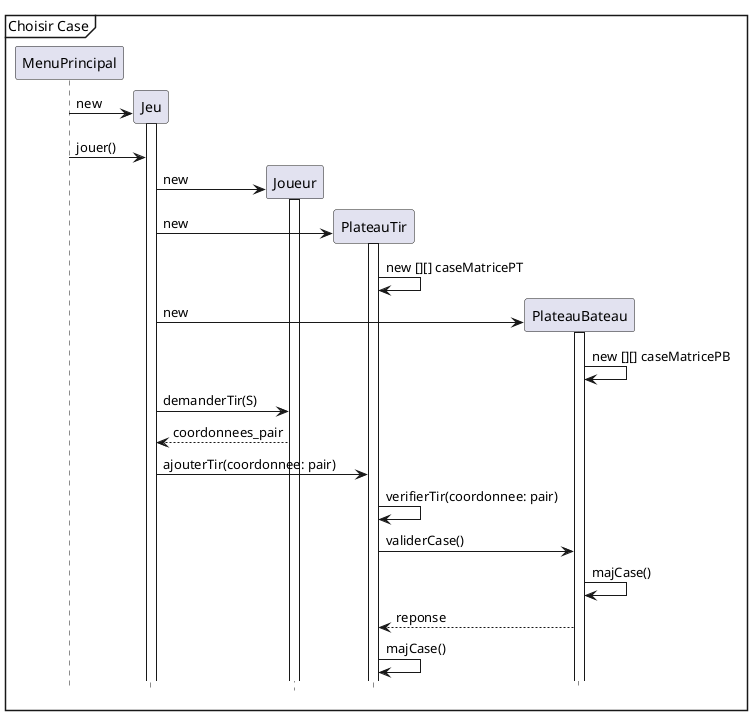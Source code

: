 @startuml

hide footbox

mainframe Choisir Case

participant MenuPrincipal
create Jeu
MenuPrincipal -> Jeu : new
activate Jeu
MenuPrincipal -> Jeu : jouer()
create Joueur
Jeu -> Joueur : new
activate Joueur
create PlateauTir
Jeu -> PlateauTir : new
activate PlateauTir
PlateauTir -> PlateauTir : new [][] caseMatricePT
create PlateauBateau
Jeu -> PlateauBateau : new
activate PlateauBateau
PlateauBateau -> PlateauBateau : new [][] caseMatricePB
Jeu -> Joueur : demanderTir(S)
Joueur --> Jeu : coordonnees_pair
Jeu -> PlateauTir : ajouterTir(coordonnee: pair)
PlateauTir -> PlateauTir : verifierTir(coordonnee: pair)
PlateauTir -> PlateauBateau : validerCase()
PlateauBateau -> PlateauBateau : majCase()
PlateauBateau --> PlateauTir : reponse
PlateauTir -> PlateauTir : majCase()

@enduml
